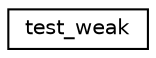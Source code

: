 digraph "Graphical Class Hierarchy"
{
  edge [fontname="Helvetica",fontsize="10",labelfontname="Helvetica",labelfontsize="10"];
  node [fontname="Helvetica",fontsize="10",shape=record];
  rankdir="LR";
  Node1 [label="test_weak",height=0.2,width=0.4,color="black", fillcolor="white", style="filled",URL="$classtest__weak.html"];
}
